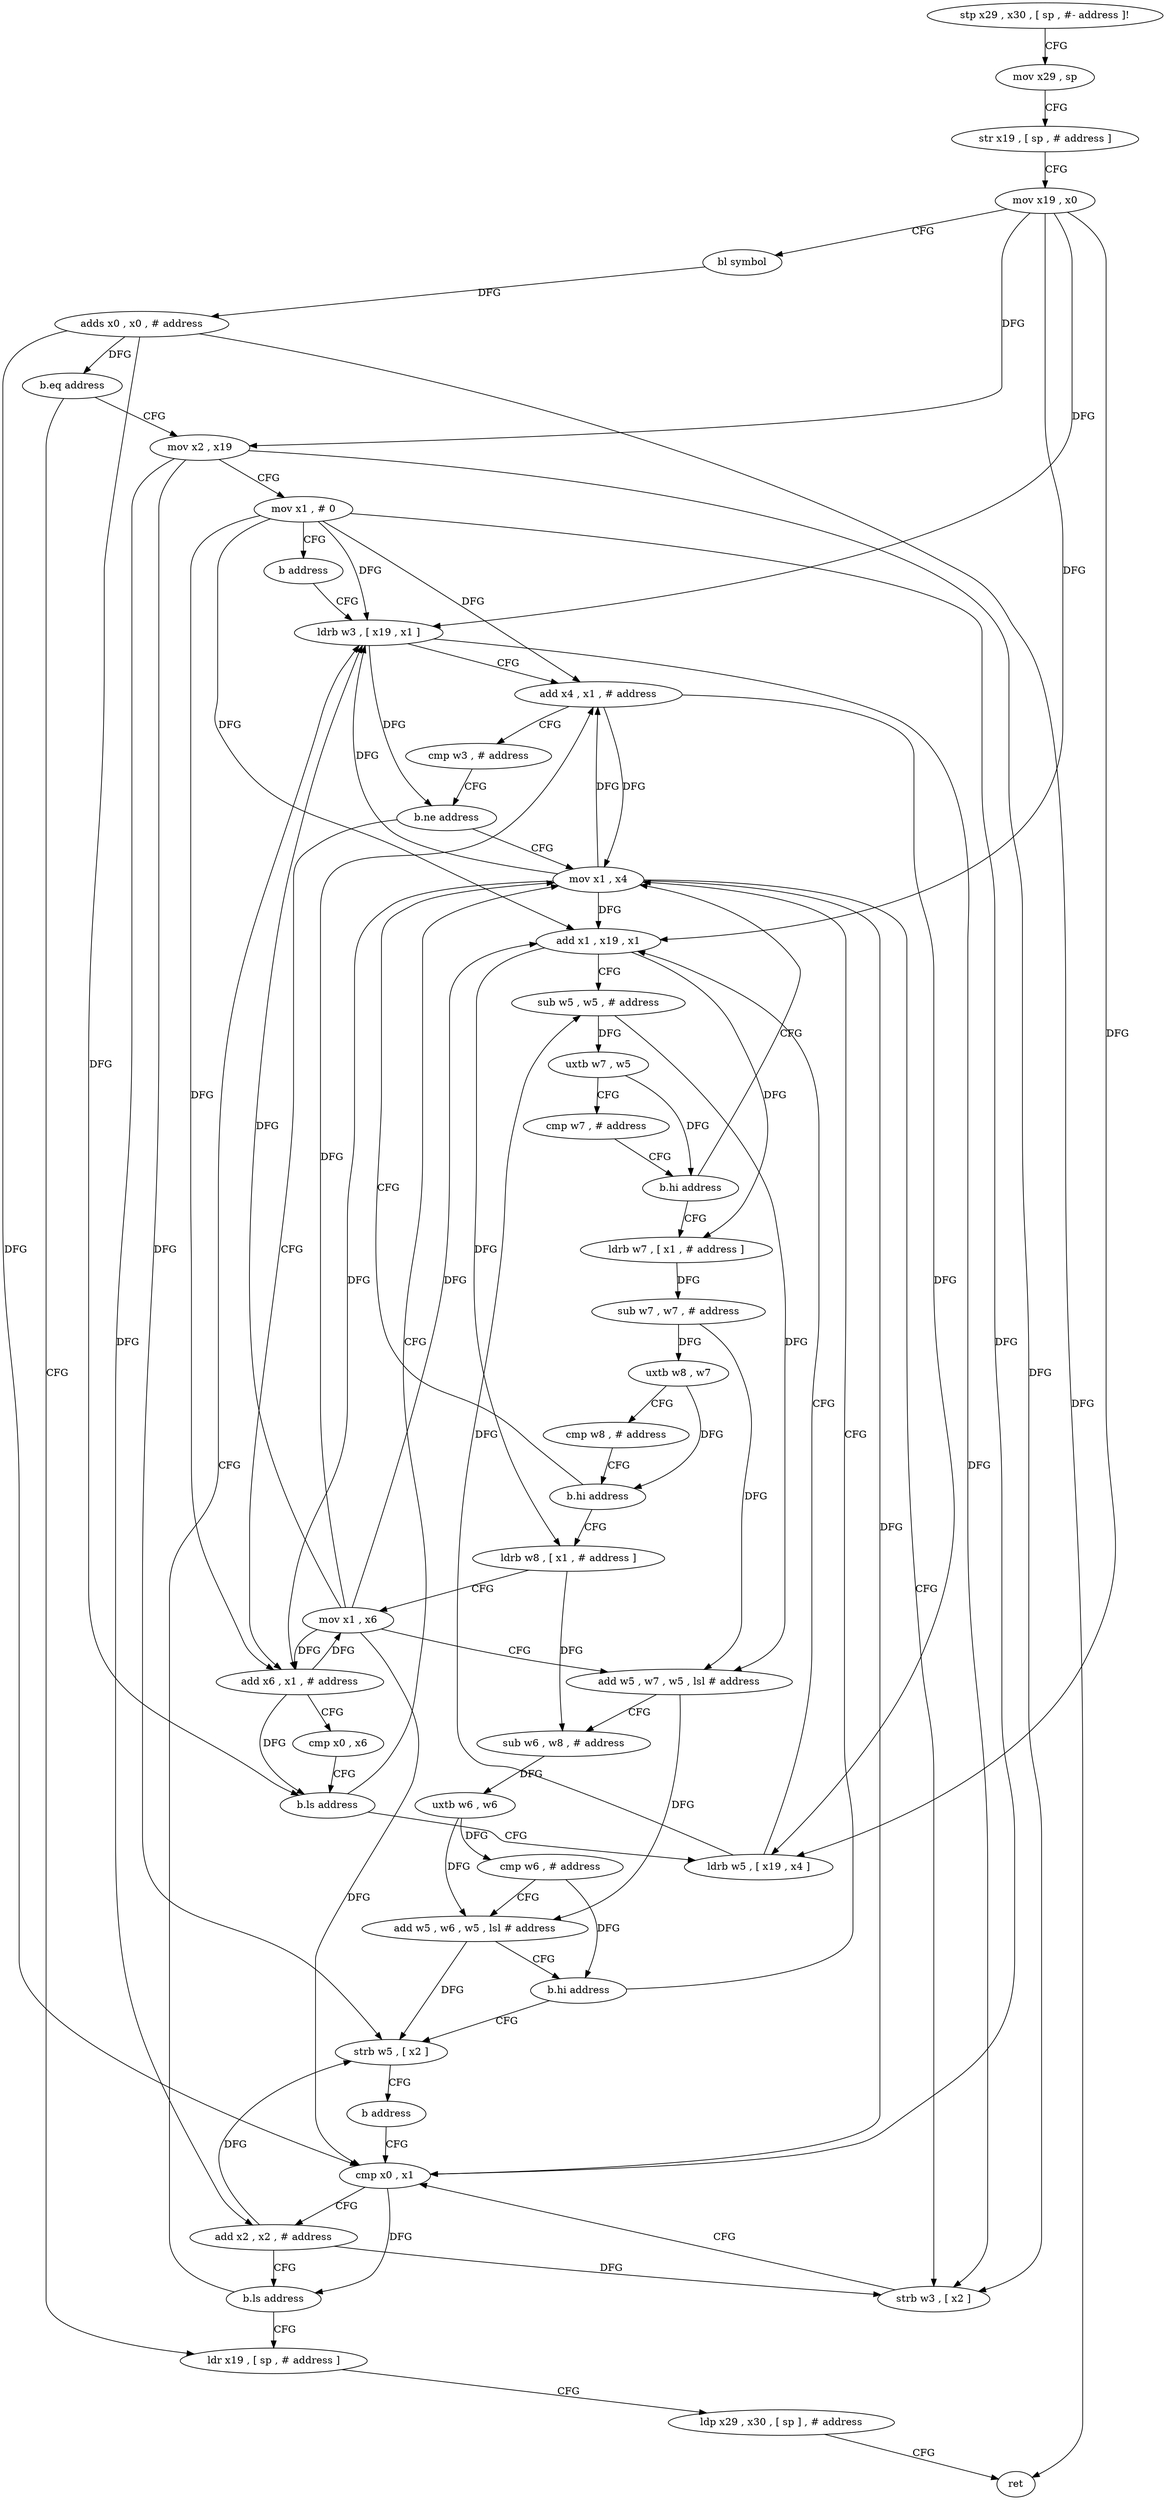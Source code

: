 digraph "func" {
"4297520" [label = "stp x29 , x30 , [ sp , #- address ]!" ]
"4297524" [label = "mov x29 , sp" ]
"4297528" [label = "str x19 , [ sp , # address ]" ]
"4297532" [label = "mov x19 , x0" ]
"4297536" [label = "bl symbol" ]
"4297540" [label = "adds x0 , x0 , # address" ]
"4297544" [label = "b.eq address" ]
"4297696" [label = "ldr x19 , [ sp , # address ]" ]
"4297548" [label = "mov x2 , x19" ]
"4297700" [label = "ldp x29 , x30 , [ sp ] , # address" ]
"4297704" [label = "ret" ]
"4297552" [label = "mov x1 , # 0" ]
"4297556" [label = "b address" ]
"4297580" [label = "ldrb w3 , [ x19 , x1 ]" ]
"4297584" [label = "add x4 , x1 , # address" ]
"4297588" [label = "cmp w3 , # address" ]
"4297592" [label = "b.ne address" ]
"4297560" [label = "mov x1 , x4" ]
"4297596" [label = "add x6 , x1 , # address" ]
"4297564" [label = "strb w3 , [ x2 ]" ]
"4297568" [label = "cmp x0 , x1" ]
"4297600" [label = "cmp x0 , x6" ]
"4297604" [label = "b.ls address" ]
"4297608" [label = "ldrb w5 , [ x19 , x4 ]" ]
"4297612" [label = "add x1 , x19 , x1" ]
"4297616" [label = "sub w5 , w5 , # address" ]
"4297620" [label = "uxtb w7 , w5" ]
"4297624" [label = "cmp w7 , # address" ]
"4297628" [label = "b.hi address" ]
"4297632" [label = "ldrb w7 , [ x1 , # address ]" ]
"4297636" [label = "sub w7 , w7 , # address" ]
"4297640" [label = "uxtb w8 , w7" ]
"4297644" [label = "cmp w8 , # address" ]
"4297648" [label = "b.hi address" ]
"4297652" [label = "ldrb w8 , [ x1 , # address ]" ]
"4297656" [label = "mov x1 , x6" ]
"4297660" [label = "add w5 , w7 , w5 , lsl # address" ]
"4297664" [label = "sub w6 , w8 , # address" ]
"4297668" [label = "uxtb w6 , w6" ]
"4297672" [label = "cmp w6 , # address" ]
"4297676" [label = "add w5 , w6 , w5 , lsl # address" ]
"4297680" [label = "b.hi address" ]
"4297684" [label = "strb w5 , [ x2 ]" ]
"4297688" [label = "b address" ]
"4297572" [label = "add x2 , x2 , # address" ]
"4297576" [label = "b.ls address" ]
"4297520" -> "4297524" [ label = "CFG" ]
"4297524" -> "4297528" [ label = "CFG" ]
"4297528" -> "4297532" [ label = "CFG" ]
"4297532" -> "4297536" [ label = "CFG" ]
"4297532" -> "4297548" [ label = "DFG" ]
"4297532" -> "4297580" [ label = "DFG" ]
"4297532" -> "4297608" [ label = "DFG" ]
"4297532" -> "4297612" [ label = "DFG" ]
"4297536" -> "4297540" [ label = "DFG" ]
"4297540" -> "4297544" [ label = "DFG" ]
"4297540" -> "4297704" [ label = "DFG" ]
"4297540" -> "4297604" [ label = "DFG" ]
"4297540" -> "4297568" [ label = "DFG" ]
"4297544" -> "4297696" [ label = "CFG" ]
"4297544" -> "4297548" [ label = "CFG" ]
"4297696" -> "4297700" [ label = "CFG" ]
"4297548" -> "4297552" [ label = "CFG" ]
"4297548" -> "4297564" [ label = "DFG" ]
"4297548" -> "4297572" [ label = "DFG" ]
"4297548" -> "4297684" [ label = "DFG" ]
"4297700" -> "4297704" [ label = "CFG" ]
"4297552" -> "4297556" [ label = "CFG" ]
"4297552" -> "4297580" [ label = "DFG" ]
"4297552" -> "4297584" [ label = "DFG" ]
"4297552" -> "4297596" [ label = "DFG" ]
"4297552" -> "4297568" [ label = "DFG" ]
"4297552" -> "4297612" [ label = "DFG" ]
"4297556" -> "4297580" [ label = "CFG" ]
"4297580" -> "4297584" [ label = "CFG" ]
"4297580" -> "4297592" [ label = "DFG" ]
"4297580" -> "4297564" [ label = "DFG" ]
"4297584" -> "4297588" [ label = "CFG" ]
"4297584" -> "4297560" [ label = "DFG" ]
"4297584" -> "4297608" [ label = "DFG" ]
"4297588" -> "4297592" [ label = "CFG" ]
"4297592" -> "4297560" [ label = "CFG" ]
"4297592" -> "4297596" [ label = "CFG" ]
"4297560" -> "4297564" [ label = "CFG" ]
"4297560" -> "4297580" [ label = "DFG" ]
"4297560" -> "4297584" [ label = "DFG" ]
"4297560" -> "4297596" [ label = "DFG" ]
"4297560" -> "4297568" [ label = "DFG" ]
"4297560" -> "4297612" [ label = "DFG" ]
"4297596" -> "4297600" [ label = "CFG" ]
"4297596" -> "4297604" [ label = "DFG" ]
"4297596" -> "4297656" [ label = "DFG" ]
"4297564" -> "4297568" [ label = "CFG" ]
"4297568" -> "4297572" [ label = "CFG" ]
"4297568" -> "4297576" [ label = "DFG" ]
"4297600" -> "4297604" [ label = "CFG" ]
"4297604" -> "4297560" [ label = "CFG" ]
"4297604" -> "4297608" [ label = "CFG" ]
"4297608" -> "4297612" [ label = "CFG" ]
"4297608" -> "4297616" [ label = "DFG" ]
"4297612" -> "4297616" [ label = "CFG" ]
"4297612" -> "4297632" [ label = "DFG" ]
"4297612" -> "4297652" [ label = "DFG" ]
"4297616" -> "4297620" [ label = "DFG" ]
"4297616" -> "4297660" [ label = "DFG" ]
"4297620" -> "4297624" [ label = "CFG" ]
"4297620" -> "4297628" [ label = "DFG" ]
"4297624" -> "4297628" [ label = "CFG" ]
"4297628" -> "4297560" [ label = "CFG" ]
"4297628" -> "4297632" [ label = "CFG" ]
"4297632" -> "4297636" [ label = "DFG" ]
"4297636" -> "4297640" [ label = "DFG" ]
"4297636" -> "4297660" [ label = "DFG" ]
"4297640" -> "4297644" [ label = "CFG" ]
"4297640" -> "4297648" [ label = "DFG" ]
"4297644" -> "4297648" [ label = "CFG" ]
"4297648" -> "4297560" [ label = "CFG" ]
"4297648" -> "4297652" [ label = "CFG" ]
"4297652" -> "4297656" [ label = "CFG" ]
"4297652" -> "4297664" [ label = "DFG" ]
"4297656" -> "4297660" [ label = "CFG" ]
"4297656" -> "4297580" [ label = "DFG" ]
"4297656" -> "4297584" [ label = "DFG" ]
"4297656" -> "4297596" [ label = "DFG" ]
"4297656" -> "4297568" [ label = "DFG" ]
"4297656" -> "4297612" [ label = "DFG" ]
"4297660" -> "4297664" [ label = "CFG" ]
"4297660" -> "4297676" [ label = "DFG" ]
"4297664" -> "4297668" [ label = "DFG" ]
"4297668" -> "4297672" [ label = "DFG" ]
"4297668" -> "4297676" [ label = "DFG" ]
"4297672" -> "4297676" [ label = "CFG" ]
"4297672" -> "4297680" [ label = "DFG" ]
"4297676" -> "4297680" [ label = "CFG" ]
"4297676" -> "4297684" [ label = "DFG" ]
"4297680" -> "4297560" [ label = "CFG" ]
"4297680" -> "4297684" [ label = "CFG" ]
"4297684" -> "4297688" [ label = "CFG" ]
"4297688" -> "4297568" [ label = "CFG" ]
"4297572" -> "4297576" [ label = "CFG" ]
"4297572" -> "4297564" [ label = "DFG" ]
"4297572" -> "4297684" [ label = "DFG" ]
"4297576" -> "4297696" [ label = "CFG" ]
"4297576" -> "4297580" [ label = "CFG" ]
}
